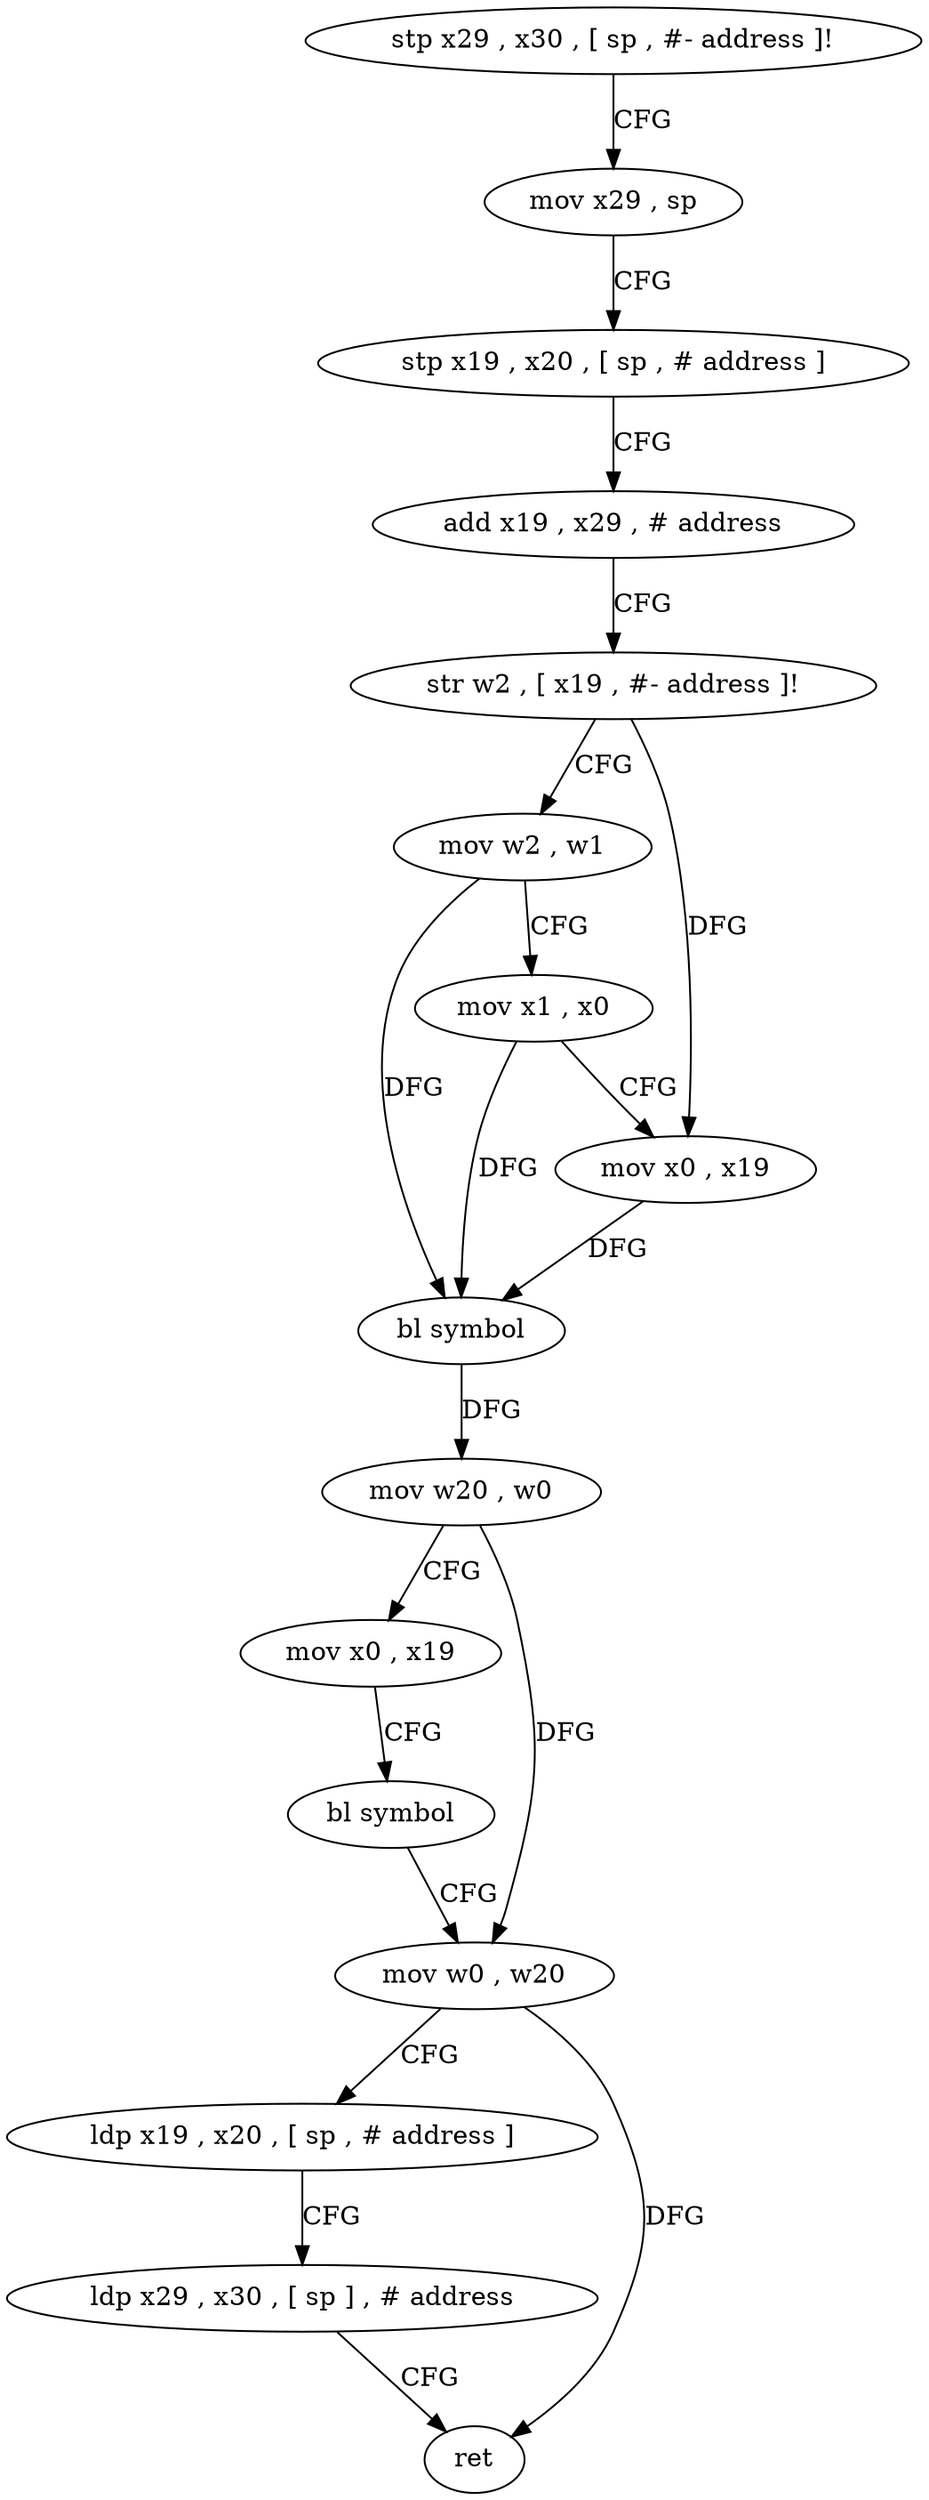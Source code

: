 digraph "func" {
"203912" [label = "stp x29 , x30 , [ sp , #- address ]!" ]
"203916" [label = "mov x29 , sp" ]
"203920" [label = "stp x19 , x20 , [ sp , # address ]" ]
"203924" [label = "add x19 , x29 , # address" ]
"203928" [label = "str w2 , [ x19 , #- address ]!" ]
"203932" [label = "mov w2 , w1" ]
"203936" [label = "mov x1 , x0" ]
"203940" [label = "mov x0 , x19" ]
"203944" [label = "bl symbol" ]
"203948" [label = "mov w20 , w0" ]
"203952" [label = "mov x0 , x19" ]
"203956" [label = "bl symbol" ]
"203960" [label = "mov w0 , w20" ]
"203964" [label = "ldp x19 , x20 , [ sp , # address ]" ]
"203968" [label = "ldp x29 , x30 , [ sp ] , # address" ]
"203972" [label = "ret" ]
"203912" -> "203916" [ label = "CFG" ]
"203916" -> "203920" [ label = "CFG" ]
"203920" -> "203924" [ label = "CFG" ]
"203924" -> "203928" [ label = "CFG" ]
"203928" -> "203932" [ label = "CFG" ]
"203928" -> "203940" [ label = "DFG" ]
"203932" -> "203936" [ label = "CFG" ]
"203932" -> "203944" [ label = "DFG" ]
"203936" -> "203940" [ label = "CFG" ]
"203936" -> "203944" [ label = "DFG" ]
"203940" -> "203944" [ label = "DFG" ]
"203944" -> "203948" [ label = "DFG" ]
"203948" -> "203952" [ label = "CFG" ]
"203948" -> "203960" [ label = "DFG" ]
"203952" -> "203956" [ label = "CFG" ]
"203956" -> "203960" [ label = "CFG" ]
"203960" -> "203964" [ label = "CFG" ]
"203960" -> "203972" [ label = "DFG" ]
"203964" -> "203968" [ label = "CFG" ]
"203968" -> "203972" [ label = "CFG" ]
}
